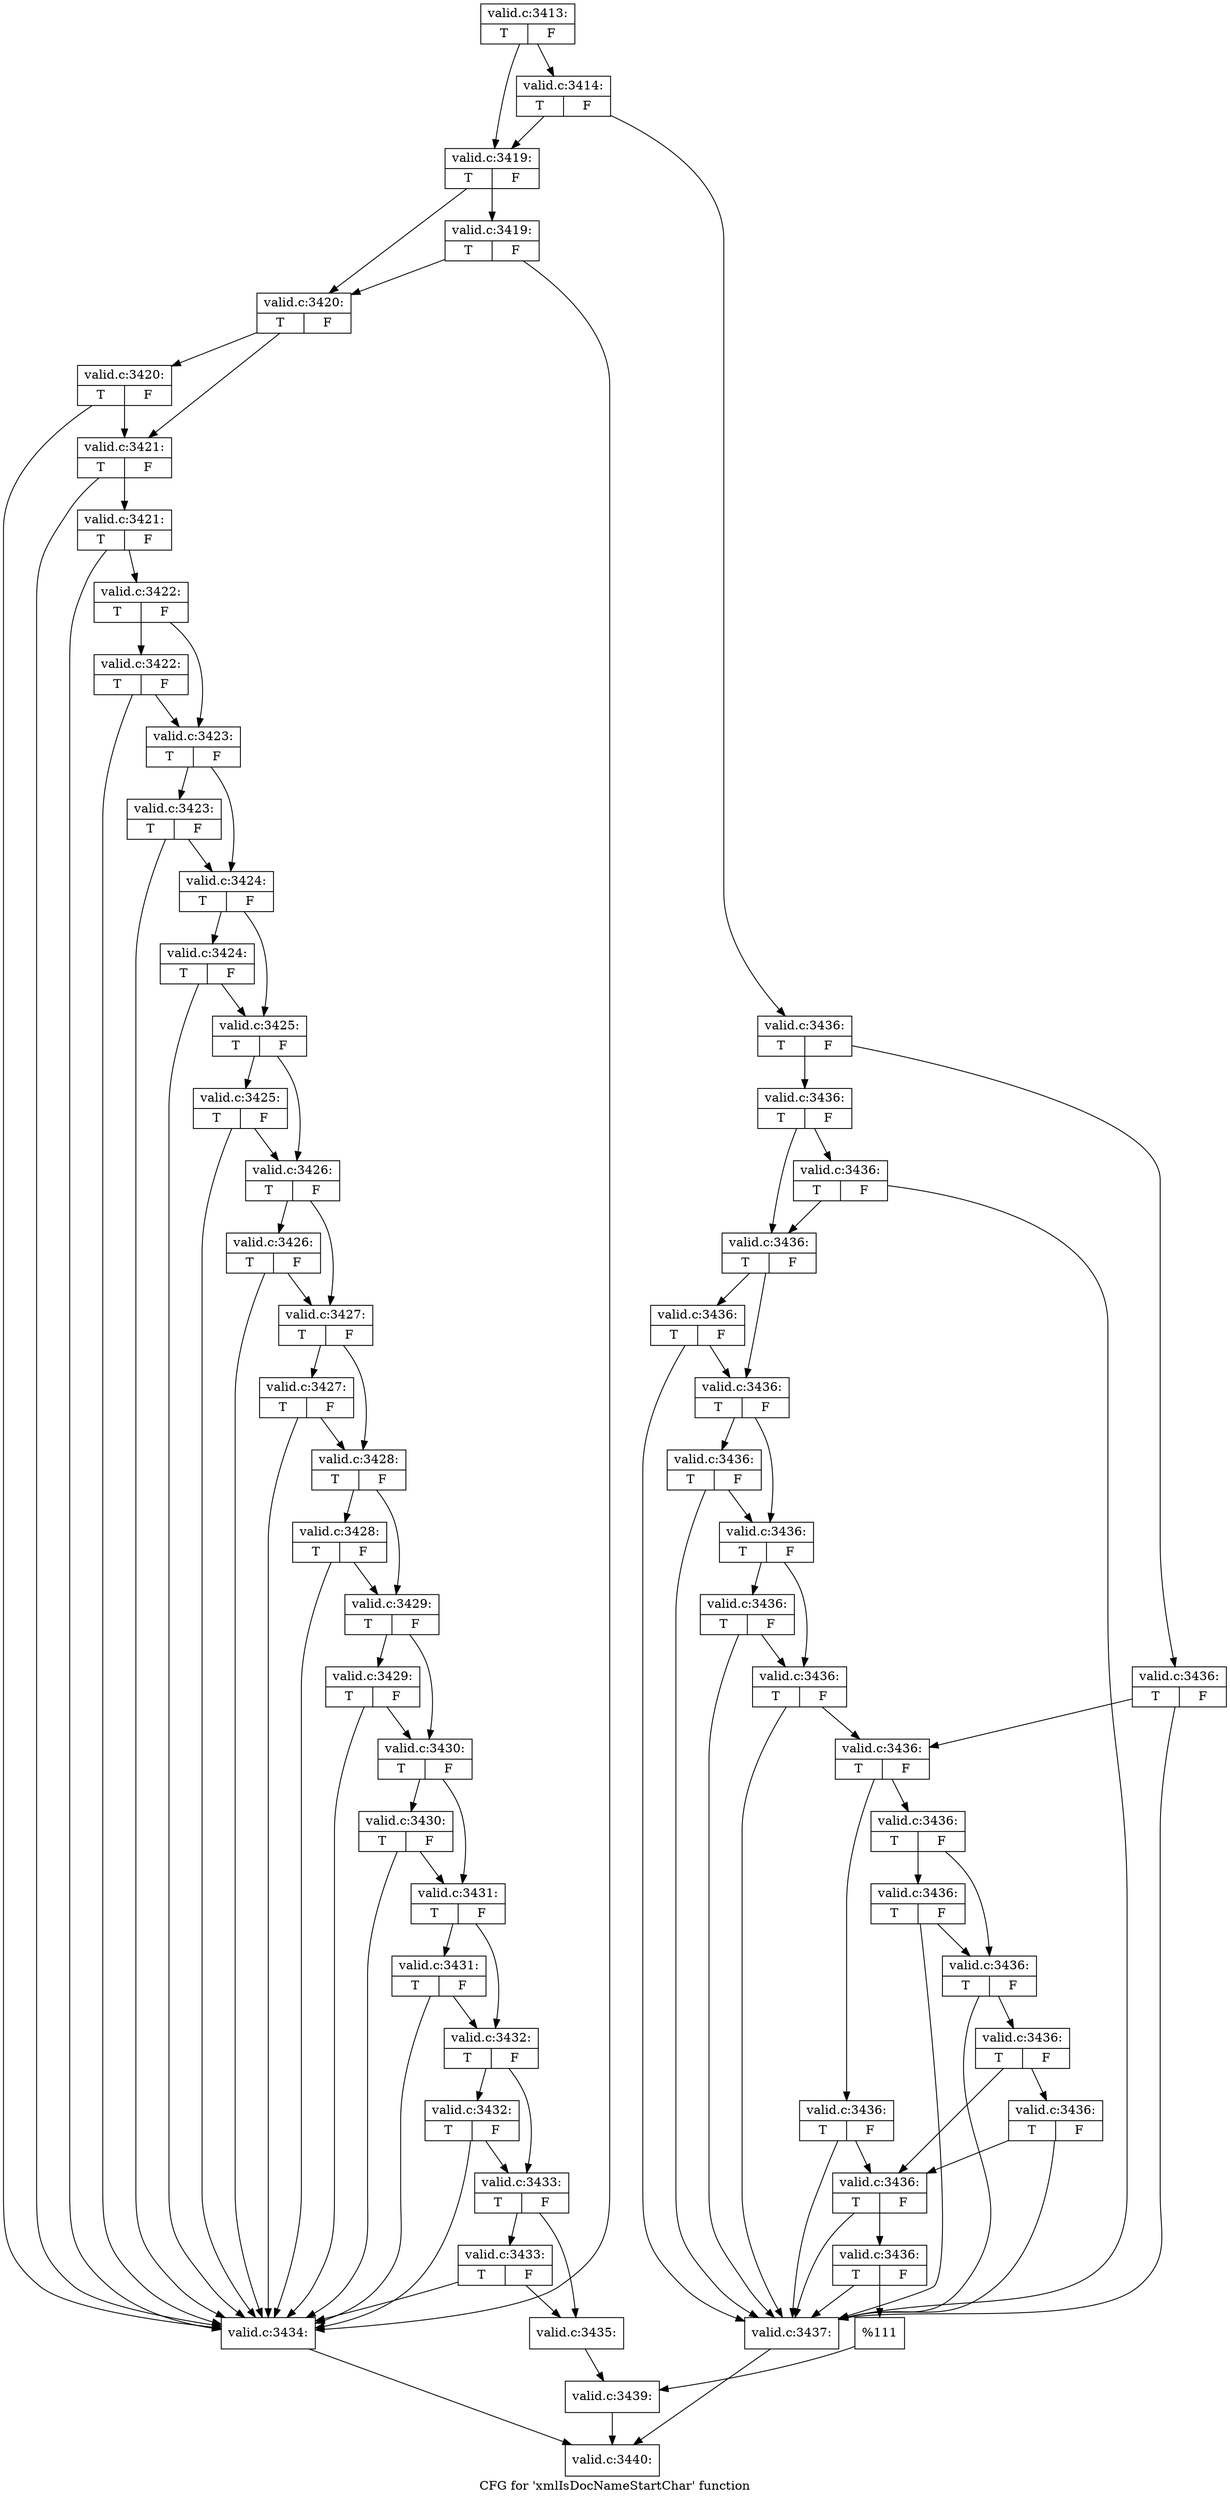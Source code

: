 digraph "CFG for 'xmlIsDocNameStartChar' function" {
	label="CFG for 'xmlIsDocNameStartChar' function";

	Node0x50ee150 [shape=record,label="{valid.c:3413:|{<s0>T|<s1>F}}"];
	Node0x50ee150 -> Node0x50ee4e0;
	Node0x50ee150 -> Node0x50f27f0;
	Node0x50f27f0 [shape=record,label="{valid.c:3414:|{<s0>T|<s1>F}}"];
	Node0x50f27f0 -> Node0x50ee4e0;
	Node0x50f27f0 -> Node0x50f27a0;
	Node0x50ee4e0 [shape=record,label="{valid.c:3419:|{<s0>T|<s1>F}}"];
	Node0x50ee4e0 -> Node0x50f3a20;
	Node0x50ee4e0 -> Node0x50f39a0;
	Node0x50f3a20 [shape=record,label="{valid.c:3419:|{<s0>T|<s1>F}}"];
	Node0x50f3a20 -> Node0x50f3200;
	Node0x50f3a20 -> Node0x50f39a0;
	Node0x50f39a0 [shape=record,label="{valid.c:3420:|{<s0>T|<s1>F}}"];
	Node0x50f39a0 -> Node0x50f3ea0;
	Node0x50f39a0 -> Node0x50f3920;
	Node0x50f3ea0 [shape=record,label="{valid.c:3420:|{<s0>T|<s1>F}}"];
	Node0x50f3ea0 -> Node0x50f3200;
	Node0x50f3ea0 -> Node0x50f3920;
	Node0x50f3920 [shape=record,label="{valid.c:3421:|{<s0>T|<s1>F}}"];
	Node0x50f3920 -> Node0x50f3200;
	Node0x50f3920 -> Node0x50f38a0;
	Node0x50f38a0 [shape=record,label="{valid.c:3421:|{<s0>T|<s1>F}}"];
	Node0x50f38a0 -> Node0x50f3200;
	Node0x50f38a0 -> Node0x50f3820;
	Node0x50f3820 [shape=record,label="{valid.c:3422:|{<s0>T|<s1>F}}"];
	Node0x50f3820 -> Node0x50f4720;
	Node0x50f3820 -> Node0x50f37a0;
	Node0x50f4720 [shape=record,label="{valid.c:3422:|{<s0>T|<s1>F}}"];
	Node0x50f4720 -> Node0x50f3200;
	Node0x50f4720 -> Node0x50f37a0;
	Node0x50f37a0 [shape=record,label="{valid.c:3423:|{<s0>T|<s1>F}}"];
	Node0x50f37a0 -> Node0x50f4ba0;
	Node0x50f37a0 -> Node0x50f3720;
	Node0x50f4ba0 [shape=record,label="{valid.c:3423:|{<s0>T|<s1>F}}"];
	Node0x50f4ba0 -> Node0x50f3200;
	Node0x50f4ba0 -> Node0x50f3720;
	Node0x50f3720 [shape=record,label="{valid.c:3424:|{<s0>T|<s1>F}}"];
	Node0x50f3720 -> Node0x50f50a0;
	Node0x50f3720 -> Node0x50f36a0;
	Node0x50f50a0 [shape=record,label="{valid.c:3424:|{<s0>T|<s1>F}}"];
	Node0x50f50a0 -> Node0x50f3200;
	Node0x50f50a0 -> Node0x50f36a0;
	Node0x50f36a0 [shape=record,label="{valid.c:3425:|{<s0>T|<s1>F}}"];
	Node0x50f36a0 -> Node0x50f55a0;
	Node0x50f36a0 -> Node0x50f3620;
	Node0x50f55a0 [shape=record,label="{valid.c:3425:|{<s0>T|<s1>F}}"];
	Node0x50f55a0 -> Node0x50f3200;
	Node0x50f55a0 -> Node0x50f3620;
	Node0x50f3620 [shape=record,label="{valid.c:3426:|{<s0>T|<s1>F}}"];
	Node0x50f3620 -> Node0x50f5aa0;
	Node0x50f3620 -> Node0x50f35a0;
	Node0x50f5aa0 [shape=record,label="{valid.c:3426:|{<s0>T|<s1>F}}"];
	Node0x50f5aa0 -> Node0x50f3200;
	Node0x50f5aa0 -> Node0x50f35a0;
	Node0x50f35a0 [shape=record,label="{valid.c:3427:|{<s0>T|<s1>F}}"];
	Node0x50f35a0 -> Node0x50f5fa0;
	Node0x50f35a0 -> Node0x50f3520;
	Node0x50f5fa0 [shape=record,label="{valid.c:3427:|{<s0>T|<s1>F}}"];
	Node0x50f5fa0 -> Node0x50f3200;
	Node0x50f5fa0 -> Node0x50f3520;
	Node0x50f3520 [shape=record,label="{valid.c:3428:|{<s0>T|<s1>F}}"];
	Node0x50f3520 -> Node0x50a39b0;
	Node0x50f3520 -> Node0x50f34a0;
	Node0x50a39b0 [shape=record,label="{valid.c:3428:|{<s0>T|<s1>F}}"];
	Node0x50a39b0 -> Node0x50f3200;
	Node0x50a39b0 -> Node0x50f34a0;
	Node0x50f34a0 [shape=record,label="{valid.c:3429:|{<s0>T|<s1>F}}"];
	Node0x50f34a0 -> Node0x50a3eb0;
	Node0x50f34a0 -> Node0x50f3420;
	Node0x50a3eb0 [shape=record,label="{valid.c:3429:|{<s0>T|<s1>F}}"];
	Node0x50a3eb0 -> Node0x50f3200;
	Node0x50a3eb0 -> Node0x50f3420;
	Node0x50f3420 [shape=record,label="{valid.c:3430:|{<s0>T|<s1>F}}"];
	Node0x50f3420 -> Node0x50a43b0;
	Node0x50f3420 -> Node0x50f33a0;
	Node0x50a43b0 [shape=record,label="{valid.c:3430:|{<s0>T|<s1>F}}"];
	Node0x50a43b0 -> Node0x50f3200;
	Node0x50a43b0 -> Node0x50f33a0;
	Node0x50f33a0 [shape=record,label="{valid.c:3431:|{<s0>T|<s1>F}}"];
	Node0x50f33a0 -> Node0x50f7fb0;
	Node0x50f33a0 -> Node0x50f3320;
	Node0x50f7fb0 [shape=record,label="{valid.c:3431:|{<s0>T|<s1>F}}"];
	Node0x50f7fb0 -> Node0x50f3200;
	Node0x50f7fb0 -> Node0x50f3320;
	Node0x50f3320 [shape=record,label="{valid.c:3432:|{<s0>T|<s1>F}}"];
	Node0x50f3320 -> Node0x50f84b0;
	Node0x50f3320 -> Node0x50f32a0;
	Node0x50f84b0 [shape=record,label="{valid.c:3432:|{<s0>T|<s1>F}}"];
	Node0x50f84b0 -> Node0x50f3200;
	Node0x50f84b0 -> Node0x50f32a0;
	Node0x50f32a0 [shape=record,label="{valid.c:3433:|{<s0>T|<s1>F}}"];
	Node0x50f32a0 -> Node0x50f89b0;
	Node0x50f32a0 -> Node0x50f3250;
	Node0x50f89b0 [shape=record,label="{valid.c:3433:|{<s0>T|<s1>F}}"];
	Node0x50f89b0 -> Node0x50f3200;
	Node0x50f89b0 -> Node0x50f3250;
	Node0x50f3200 [shape=record,label="{valid.c:3434:}"];
	Node0x50f3200 -> Node0x50ee570;
	Node0x50f3250 [shape=record,label="{valid.c:3435:}"];
	Node0x50f3250 -> Node0x50f2750;
	Node0x50f27a0 [shape=record,label="{valid.c:3436:|{<s0>T|<s1>F}}"];
	Node0x50f27a0 -> Node0x50f9410;
	Node0x50f27a0 -> Node0x50f9460;
	Node0x50f9410 [shape=record,label="{valid.c:3436:|{<s0>T|<s1>F}}"];
	Node0x50f9410 -> Node0x50f97c0;
	Node0x50f9410 -> Node0x50f9770;
	Node0x50f97c0 [shape=record,label="{valid.c:3436:|{<s0>T|<s1>F}}"];
	Node0x50f97c0 -> Node0x50f91f0;
	Node0x50f97c0 -> Node0x50f9770;
	Node0x50f9770 [shape=record,label="{valid.c:3436:|{<s0>T|<s1>F}}"];
	Node0x50f9770 -> Node0x50f9af0;
	Node0x50f9770 -> Node0x50f9720;
	Node0x50f9af0 [shape=record,label="{valid.c:3436:|{<s0>T|<s1>F}}"];
	Node0x50f9af0 -> Node0x50f91f0;
	Node0x50f9af0 -> Node0x50f9720;
	Node0x50f9720 [shape=record,label="{valid.c:3436:|{<s0>T|<s1>F}}"];
	Node0x50f9720 -> Node0x50f9e20;
	Node0x50f9720 -> Node0x50f96d0;
	Node0x50f9e20 [shape=record,label="{valid.c:3436:|{<s0>T|<s1>F}}"];
	Node0x50f9e20 -> Node0x50f91f0;
	Node0x50f9e20 -> Node0x50f96d0;
	Node0x50f96d0 [shape=record,label="{valid.c:3436:|{<s0>T|<s1>F}}"];
	Node0x50f96d0 -> Node0x50fa150;
	Node0x50f96d0 -> Node0x50f9680;
	Node0x50fa150 [shape=record,label="{valid.c:3436:|{<s0>T|<s1>F}}"];
	Node0x50fa150 -> Node0x50f91f0;
	Node0x50fa150 -> Node0x50f9680;
	Node0x50f9680 [shape=record,label="{valid.c:3436:|{<s0>T|<s1>F}}"];
	Node0x50f9680 -> Node0x50f91f0;
	Node0x50f9680 -> Node0x50f9390;
	Node0x50f9460 [shape=record,label="{valid.c:3436:|{<s0>T|<s1>F}}"];
	Node0x50f9460 -> Node0x50f91f0;
	Node0x50f9460 -> Node0x50f9390;
	Node0x50f9390 [shape=record,label="{valid.c:3436:|{<s0>T|<s1>F}}"];
	Node0x50f9390 -> Node0x50fbd20;
	Node0x50f9390 -> Node0x50fc050;
	Node0x50fbd20 [shape=record,label="{valid.c:3436:|{<s0>T|<s1>F}}"];
	Node0x50fbd20 -> Node0x50f91f0;
	Node0x50fbd20 -> Node0x50f9310;
	Node0x50fc050 [shape=record,label="{valid.c:3436:|{<s0>T|<s1>F}}"];
	Node0x50fc050 -> Node0x50fc550;
	Node0x50fc050 -> Node0x50fc500;
	Node0x50fc550 [shape=record,label="{valid.c:3436:|{<s0>T|<s1>F}}"];
	Node0x50fc550 -> Node0x50f91f0;
	Node0x50fc550 -> Node0x50fc500;
	Node0x50fc500 [shape=record,label="{valid.c:3436:|{<s0>T|<s1>F}}"];
	Node0x50fc500 -> Node0x50f91f0;
	Node0x50fc500 -> Node0x50fc4b0;
	Node0x50fc4b0 [shape=record,label="{valid.c:3436:|{<s0>T|<s1>F}}"];
	Node0x50fc4b0 -> Node0x50fc9f0;
	Node0x50fc4b0 -> Node0x50f9310;
	Node0x50fc9f0 [shape=record,label="{valid.c:3436:|{<s0>T|<s1>F}}"];
	Node0x50fc9f0 -> Node0x50f91f0;
	Node0x50fc9f0 -> Node0x50f9310;
	Node0x50f9310 [shape=record,label="{valid.c:3436:|{<s0>T|<s1>F}}"];
	Node0x50f9310 -> Node0x50f91f0;
	Node0x50f9310 -> Node0x50f9290;
	Node0x50f9290 [shape=record,label="{valid.c:3436:|{<s0>T|<s1>F}}"];
	Node0x50f9290 -> Node0x50f91f0;
	Node0x50f9290 -> Node0x50f9240;
	Node0x50f91f0 [shape=record,label="{valid.c:3437:}"];
	Node0x50f91f0 -> Node0x50ee570;
	Node0x50f9240 [shape=record,label="{%111}"];
	Node0x50f9240 -> Node0x50f2750;
	Node0x50f2750 [shape=record,label="{valid.c:3439:}"];
	Node0x50f2750 -> Node0x50ee570;
	Node0x50ee570 [shape=record,label="{valid.c:3440:}"];
}
